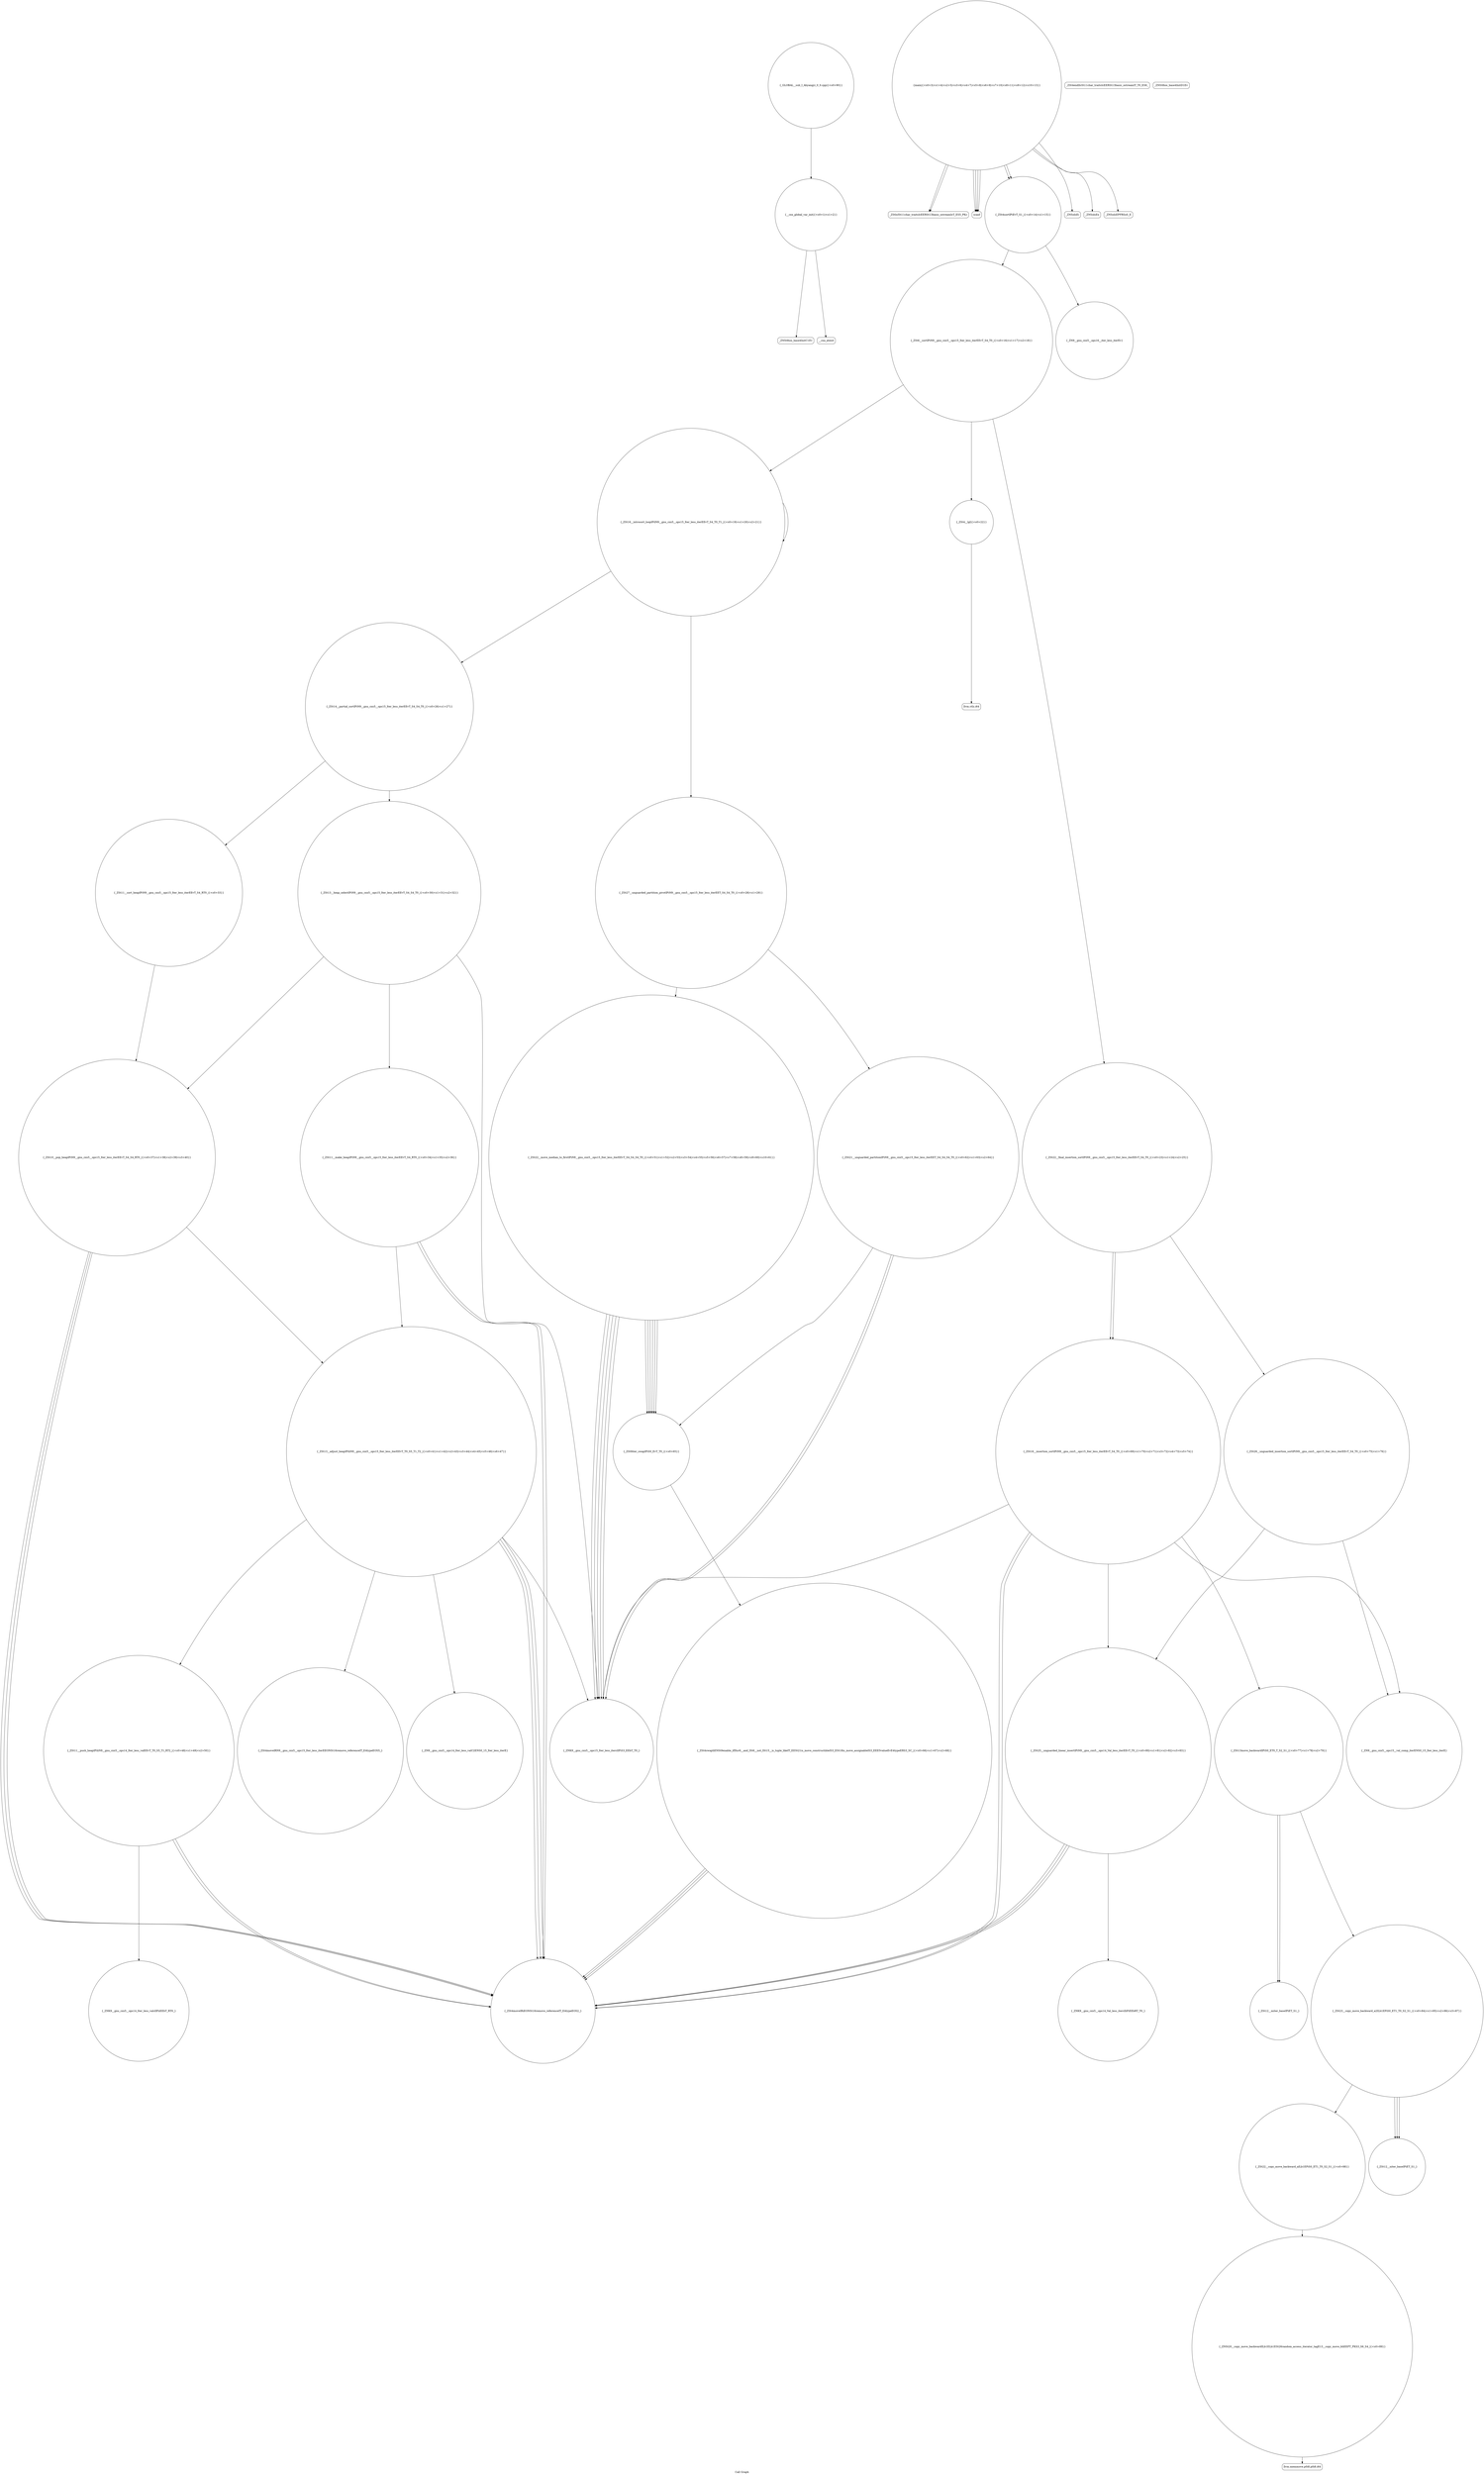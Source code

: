 digraph "Call Graph" {
	label="Call Graph";

	Node0x560240aa56b0 [shape=record,shape=circle,label="{__cxx_global_var_init|{<s0>1|<s1>2}}"];
	Node0x560240aa56b0:s0 -> Node0x560240aa5730[color=black];
	Node0x560240aa56b0:s1 -> Node0x560240aa5830[color=black];
	Node0x560240aa6d30 [shape=record,shape=Mrecord,label="{llvm.memmove.p0i8.p0i8.i64}"];
	Node0x560240aa5a30 [shape=record,shape=Mrecord,label="{_ZStlsISt11char_traitsIcEERSt13basic_ostreamIcT_ES5_PKc}"];
	Node0x560240aa5db0 [shape=record,shape=circle,label="{_ZSt16__introsort_loopIPilN9__gnu_cxx5__ops15_Iter_less_iterEEvT_S4_T0_T1_|{<s0>19|<s1>20|<s2>21}}"];
	Node0x560240aa5db0:s0 -> Node0x560240aa5f30[color=black];
	Node0x560240aa5db0:s1 -> Node0x560240aa5fb0[color=black];
	Node0x560240aa5db0:s2 -> Node0x560240aa5db0[color=black];
	Node0x560240aa6130 [shape=record,shape=circle,label="{_ZSt11__make_heapIPiN9__gnu_cxx5__ops15_Iter_less_iterEEvT_S4_RT0_|{<s0>34|<s1>35|<s2>36}}"];
	Node0x560240aa6130:s0 -> Node0x560240aa62b0[color=black];
	Node0x560240aa6130:s1 -> Node0x560240aa62b0[color=black];
	Node0x560240aa6130:s2 -> Node0x560240aa6330[color=black];
	Node0x560240aa64b0 [shape=record,shape=circle,label="{_ZSt11__push_heapIPiliN9__gnu_cxx5__ops14_Iter_less_valEEvT_T0_S5_T1_RT2_|{<s0>48|<s1>49|<s2>50}}"];
	Node0x560240aa64b0:s0 -> Node0x560240aa6530[color=black];
	Node0x560240aa64b0:s1 -> Node0x560240aa62b0[color=black];
	Node0x560240aa64b0:s2 -> Node0x560240aa62b0[color=black];
	Node0x560240aa6830 [shape=record,shape=circle,label="{_ZSt16__insertion_sortIPiN9__gnu_cxx5__ops15_Iter_less_iterEEvT_S4_T0_|{<s0>69|<s1>70|<s2>71|<s3>72|<s4>73|<s5>74}}"];
	Node0x560240aa6830:s0 -> Node0x560240aa61b0[color=black];
	Node0x560240aa6830:s1 -> Node0x560240aa62b0[color=black];
	Node0x560240aa6830:s2 -> Node0x560240aa6930[color=black];
	Node0x560240aa6830:s3 -> Node0x560240aa62b0[color=black];
	Node0x560240aa6830:s4 -> Node0x560240aa6a30[color=black];
	Node0x560240aa6830:s5 -> Node0x560240aa69b0[color=black];
	Node0x560240aa6bb0 [shape=record,shape=circle,label="{_ZSt22__copy_move_backward_aILb1EPiS0_ET1_T0_S2_S1_|{<s0>88}}"];
	Node0x560240aa6bb0:s0 -> Node0x560240aa6cb0[color=black];
	Node0x560240aa58b0 [shape=record,shape=circle,label="{main|{<s0>3|<s1>4|<s2>5|<s3>6|<s4>7|<s5>8|<s6>9|<s7>10|<s8>11|<s9>12|<s10>13}}"];
	Node0x560240aa58b0:s0 -> Node0x560240aa5930[color=black];
	Node0x560240aa58b0:s1 -> Node0x560240aa5930[color=black];
	Node0x560240aa58b0:s2 -> Node0x560240aa5930[color=black];
	Node0x560240aa58b0:s3 -> Node0x560240aa5930[color=black];
	Node0x560240aa58b0:s4 -> Node0x560240aa59b0[color=black];
	Node0x560240aa58b0:s5 -> Node0x560240aa59b0[color=black];
	Node0x560240aa58b0:s6 -> Node0x560240aa5a30[color=black];
	Node0x560240aa58b0:s7 -> Node0x560240aa5ab0[color=black];
	Node0x560240aa58b0:s8 -> Node0x560240aa5a30[color=black];
	Node0x560240aa58b0:s9 -> Node0x560240aa5b30[color=black];
	Node0x560240aa58b0:s10 -> Node0x560240aa5bb0[color=black];
	Node0x560240aa5c30 [shape=record,shape=Mrecord,label="{_ZSt4endlIcSt11char_traitsIcEERSt13basic_ostreamIT_T0_ES6_}"];
	Node0x560240aa5fb0 [shape=record,shape=circle,label="{_ZSt27__unguarded_partition_pivotIPiN9__gnu_cxx5__ops15_Iter_less_iterEET_S4_S4_T0_|{<s0>28|<s1>29}}"];
	Node0x560240aa5fb0:s0 -> Node0x560240aa65b0[color=black];
	Node0x560240aa5fb0:s1 -> Node0x560240aa6630[color=black];
	Node0x560240aa6330 [shape=record,shape=circle,label="{_ZSt13__adjust_heapIPiliN9__gnu_cxx5__ops15_Iter_less_iterEEvT_T0_S5_T1_T2_|{<s0>41|<s1>42|<s2>43|<s3>44|<s4>45|<s5>46|<s6>47}}"];
	Node0x560240aa6330:s0 -> Node0x560240aa61b0[color=black];
	Node0x560240aa6330:s1 -> Node0x560240aa62b0[color=black];
	Node0x560240aa6330:s2 -> Node0x560240aa62b0[color=black];
	Node0x560240aa6330:s3 -> Node0x560240aa63b0[color=black];
	Node0x560240aa6330:s4 -> Node0x560240aa6430[color=black];
	Node0x560240aa6330:s5 -> Node0x560240aa62b0[color=black];
	Node0x560240aa6330:s6 -> Node0x560240aa64b0[color=black];
	Node0x560240aa66b0 [shape=record,shape=circle,label="{_ZSt9iter_swapIPiS0_EvT_T0_|{<s0>65}}"];
	Node0x560240aa66b0:s0 -> Node0x560240aa6730[color=black];
	Node0x560240aa6a30 [shape=record,shape=circle,label="{_ZN9__gnu_cxx5__ops15__val_comp_iterENS0_15_Iter_less_iterE}"];
	Node0x560240aa5730 [shape=record,shape=Mrecord,label="{_ZNSt8ios_base4InitC1Ev}"];
	Node0x560240aa6db0 [shape=record,shape=circle,label="{_ZNK9__gnu_cxx5__ops14_Val_less_iterclIiPiEEbRT_T0_}"];
	Node0x560240aa5ab0 [shape=record,shape=Mrecord,label="{_ZNSolsEi}"];
	Node0x560240aa5e30 [shape=record,shape=circle,label="{_ZSt4__lgl|{<s0>22}}"];
	Node0x560240aa5e30:s0 -> Node0x560240aa67b0[color=black];
	Node0x560240aa61b0 [shape=record,shape=circle,label="{_ZNK9__gnu_cxx5__ops15_Iter_less_iterclIPiS3_EEbT_T0_}"];
	Node0x560240aa6530 [shape=record,shape=circle,label="{_ZNK9__gnu_cxx5__ops14_Iter_less_valclIPiiEEbT_RT0_}"];
	Node0x560240aa68b0 [shape=record,shape=circle,label="{_ZSt26__unguarded_insertion_sortIPiN9__gnu_cxx5__ops15_Iter_less_iterEEvT_S4_T0_|{<s0>75|<s1>76}}"];
	Node0x560240aa68b0:s0 -> Node0x560240aa6a30[color=black];
	Node0x560240aa68b0:s1 -> Node0x560240aa69b0[color=black];
	Node0x560240aa6c30 [shape=record,shape=circle,label="{_ZSt12__niter_baseIPiET_S1_}"];
	Node0x560240aa5930 [shape=record,shape=Mrecord,label="{scanf}"];
	Node0x560240aa5cb0 [shape=record,shape=circle,label="{_ZSt6__sortIPiN9__gnu_cxx5__ops15_Iter_less_iterEEvT_S4_T0_|{<s0>16|<s1>17|<s2>18}}"];
	Node0x560240aa5cb0:s0 -> Node0x560240aa5e30[color=black];
	Node0x560240aa5cb0:s1 -> Node0x560240aa5db0[color=black];
	Node0x560240aa5cb0:s2 -> Node0x560240aa5eb0[color=black];
	Node0x560240aa6030 [shape=record,shape=circle,label="{_ZSt13__heap_selectIPiN9__gnu_cxx5__ops15_Iter_less_iterEEvT_S4_S4_T0_|{<s0>30|<s1>31|<s2>32}}"];
	Node0x560240aa6030:s0 -> Node0x560240aa6130[color=black];
	Node0x560240aa6030:s1 -> Node0x560240aa61b0[color=black];
	Node0x560240aa6030:s2 -> Node0x560240aa6230[color=black];
	Node0x560240aa63b0 [shape=record,shape=circle,label="{_ZSt4moveIRN9__gnu_cxx5__ops15_Iter_less_iterEEONSt16remove_referenceIT_E4typeEOS5_}"];
	Node0x560240aa6730 [shape=record,shape=circle,label="{_ZSt4swapIiENSt9enable_ifIXsr6__and_ISt6__not_ISt15__is_tuple_likeIT_EESt21is_move_constructibleIS3_ESt18is_move_assignableIS3_EEE5valueEvE4typeERS3_SC_|{<s0>66|<s1>67|<s2>68}}"];
	Node0x560240aa6730:s0 -> Node0x560240aa62b0[color=black];
	Node0x560240aa6730:s1 -> Node0x560240aa62b0[color=black];
	Node0x560240aa6730:s2 -> Node0x560240aa62b0[color=black];
	Node0x560240aa6ab0 [shape=record,shape=circle,label="{_ZSt23__copy_move_backward_a2ILb1EPiS0_ET1_T0_S2_S1_|{<s0>84|<s1>85|<s2>86|<s3>87}}"];
	Node0x560240aa6ab0:s0 -> Node0x560240aa6c30[color=black];
	Node0x560240aa6ab0:s1 -> Node0x560240aa6c30[color=black];
	Node0x560240aa6ab0:s2 -> Node0x560240aa6c30[color=black];
	Node0x560240aa6ab0:s3 -> Node0x560240aa6bb0[color=black];
	Node0x560240aa57b0 [shape=record,shape=Mrecord,label="{_ZNSt8ios_base4InitD1Ev}"];
	Node0x560240aa6e30 [shape=record,shape=circle,label="{_GLOBAL__sub_I_Ahyangyi_0_0.cpp|{<s0>90}}"];
	Node0x560240aa6e30:s0 -> Node0x560240aa56b0[color=black];
	Node0x560240aa5b30 [shape=record,shape=Mrecord,label="{_ZNSolsEx}"];
	Node0x560240aa5eb0 [shape=record,shape=circle,label="{_ZSt22__final_insertion_sortIPiN9__gnu_cxx5__ops15_Iter_less_iterEEvT_S4_T0_|{<s0>23|<s1>24|<s2>25}}"];
	Node0x560240aa5eb0:s0 -> Node0x560240aa6830[color=black];
	Node0x560240aa5eb0:s1 -> Node0x560240aa68b0[color=black];
	Node0x560240aa5eb0:s2 -> Node0x560240aa6830[color=black];
	Node0x560240aa6230 [shape=record,shape=circle,label="{_ZSt10__pop_heapIPiN9__gnu_cxx5__ops15_Iter_less_iterEEvT_S4_S4_RT0_|{<s0>37|<s1>38|<s2>39|<s3>40}}"];
	Node0x560240aa6230:s0 -> Node0x560240aa62b0[color=black];
	Node0x560240aa6230:s1 -> Node0x560240aa62b0[color=black];
	Node0x560240aa6230:s2 -> Node0x560240aa62b0[color=black];
	Node0x560240aa6230:s3 -> Node0x560240aa6330[color=black];
	Node0x560240aa65b0 [shape=record,shape=circle,label="{_ZSt22__move_median_to_firstIPiN9__gnu_cxx5__ops15_Iter_less_iterEEvT_S4_S4_S4_T0_|{<s0>51|<s1>52|<s2>53|<s3>54|<s4>55|<s5>56|<s6>57|<s7>58|<s8>59|<s9>60|<s10>61}}"];
	Node0x560240aa65b0:s0 -> Node0x560240aa61b0[color=black];
	Node0x560240aa65b0:s1 -> Node0x560240aa61b0[color=black];
	Node0x560240aa65b0:s2 -> Node0x560240aa66b0[color=black];
	Node0x560240aa65b0:s3 -> Node0x560240aa61b0[color=black];
	Node0x560240aa65b0:s4 -> Node0x560240aa66b0[color=black];
	Node0x560240aa65b0:s5 -> Node0x560240aa66b0[color=black];
	Node0x560240aa65b0:s6 -> Node0x560240aa61b0[color=black];
	Node0x560240aa65b0:s7 -> Node0x560240aa66b0[color=black];
	Node0x560240aa65b0:s8 -> Node0x560240aa61b0[color=black];
	Node0x560240aa65b0:s9 -> Node0x560240aa66b0[color=black];
	Node0x560240aa65b0:s10 -> Node0x560240aa66b0[color=black];
	Node0x560240aa6930 [shape=record,shape=circle,label="{_ZSt13move_backwardIPiS0_ET0_T_S2_S1_|{<s0>77|<s1>78|<s2>79}}"];
	Node0x560240aa6930:s0 -> Node0x560240aa6b30[color=black];
	Node0x560240aa6930:s1 -> Node0x560240aa6b30[color=black];
	Node0x560240aa6930:s2 -> Node0x560240aa6ab0[color=black];
	Node0x560240aa6cb0 [shape=record,shape=circle,label="{_ZNSt20__copy_move_backwardILb1ELb1ESt26random_access_iterator_tagE13__copy_move_bIiEEPT_PKS3_S6_S4_|{<s0>89}}"];
	Node0x560240aa6cb0:s0 -> Node0x560240aa6d30[color=black];
	Node0x560240aa59b0 [shape=record,shape=circle,label="{_ZSt4sortIPiEvT_S1_|{<s0>14|<s1>15}}"];
	Node0x560240aa59b0:s0 -> Node0x560240aa5d30[color=black];
	Node0x560240aa59b0:s1 -> Node0x560240aa5cb0[color=black];
	Node0x560240aa5d30 [shape=record,shape=circle,label="{_ZN9__gnu_cxx5__ops16__iter_less_iterEv}"];
	Node0x560240aa60b0 [shape=record,shape=circle,label="{_ZSt11__sort_heapIPiN9__gnu_cxx5__ops15_Iter_less_iterEEvT_S4_RT0_|{<s0>33}}"];
	Node0x560240aa60b0:s0 -> Node0x560240aa6230[color=black];
	Node0x560240aa6430 [shape=record,shape=circle,label="{_ZN9__gnu_cxx5__ops14_Iter_less_valC2ENS0_15_Iter_less_iterE}"];
	Node0x560240aa67b0 [shape=record,shape=Mrecord,label="{llvm.ctlz.i64}"];
	Node0x560240aa6b30 [shape=record,shape=circle,label="{_ZSt12__miter_baseIPiET_S1_}"];
	Node0x560240aa5830 [shape=record,shape=Mrecord,label="{__cxa_atexit}"];
	Node0x560240aa5bb0 [shape=record,shape=Mrecord,label="{_ZNSolsEPFRSoS_E}"];
	Node0x560240aa5f30 [shape=record,shape=circle,label="{_ZSt14__partial_sortIPiN9__gnu_cxx5__ops15_Iter_less_iterEEvT_S4_S4_T0_|{<s0>26|<s1>27}}"];
	Node0x560240aa5f30:s0 -> Node0x560240aa6030[color=black];
	Node0x560240aa5f30:s1 -> Node0x560240aa60b0[color=black];
	Node0x560240aa62b0 [shape=record,shape=circle,label="{_ZSt4moveIRiEONSt16remove_referenceIT_E4typeEOS2_}"];
	Node0x560240aa6630 [shape=record,shape=circle,label="{_ZSt21__unguarded_partitionIPiN9__gnu_cxx5__ops15_Iter_less_iterEET_S4_S4_S4_T0_|{<s0>62|<s1>63|<s2>64}}"];
	Node0x560240aa6630:s0 -> Node0x560240aa61b0[color=black];
	Node0x560240aa6630:s1 -> Node0x560240aa61b0[color=black];
	Node0x560240aa6630:s2 -> Node0x560240aa66b0[color=black];
	Node0x560240aa69b0 [shape=record,shape=circle,label="{_ZSt25__unguarded_linear_insertIPiN9__gnu_cxx5__ops14_Val_less_iterEEvT_T0_|{<s0>80|<s1>81|<s2>82|<s3>83}}"];
	Node0x560240aa69b0:s0 -> Node0x560240aa62b0[color=black];
	Node0x560240aa69b0:s1 -> Node0x560240aa6db0[color=black];
	Node0x560240aa69b0:s2 -> Node0x560240aa62b0[color=black];
	Node0x560240aa69b0:s3 -> Node0x560240aa62b0[color=black];
}
